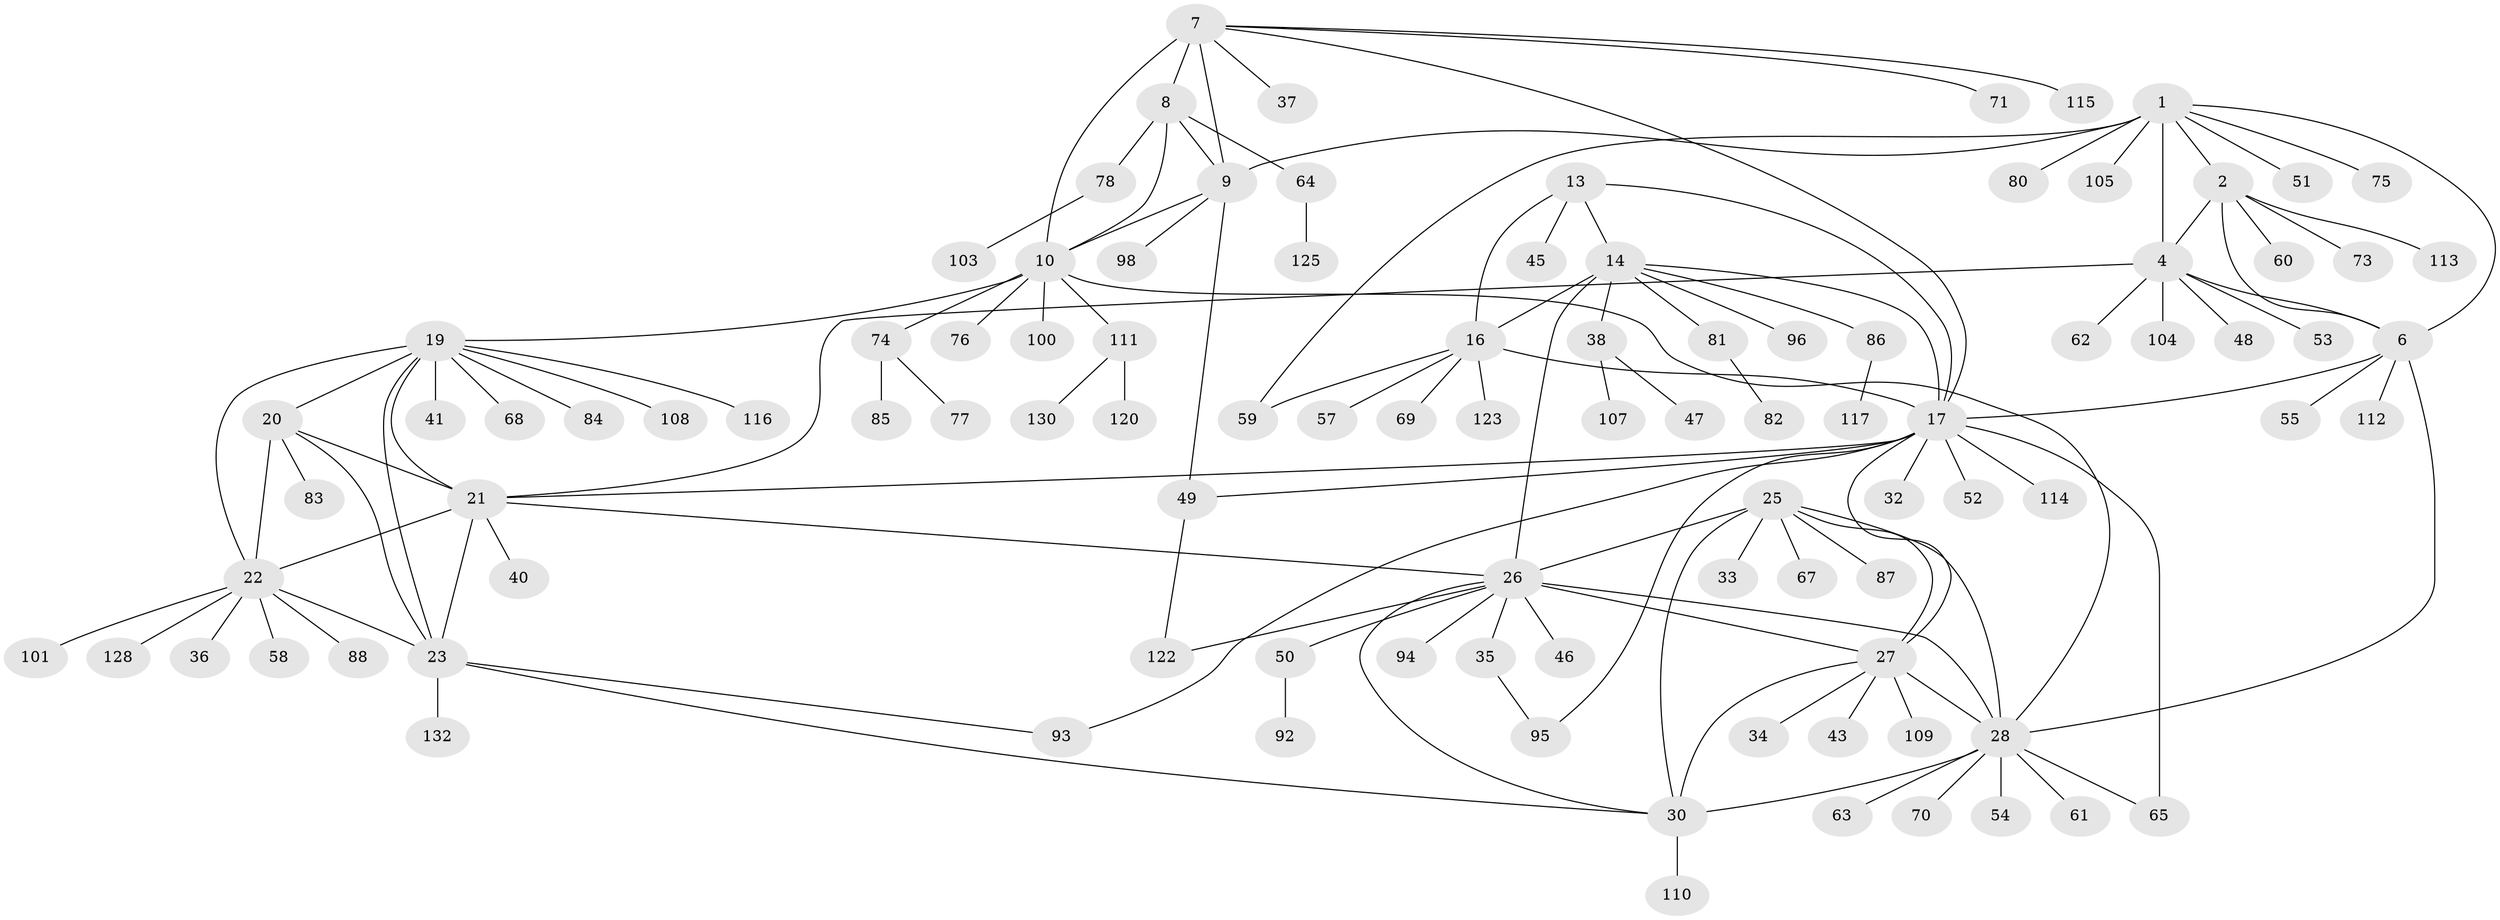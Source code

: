 // original degree distribution, {8: 0.06766917293233082, 9: 0.06015037593984962, 7: 0.045112781954887216, 6: 0.015037593984962405, 17: 0.007518796992481203, 12: 0.015037593984962405, 5: 0.007518796992481203, 10: 0.007518796992481203, 1: 0.556390977443609, 2: 0.18045112781954886, 3: 0.03007518796992481, 4: 0.007518796992481203}
// Generated by graph-tools (version 1.1) at 2025/11/02/27/25 16:11:31]
// undirected, 101 vertices, 135 edges
graph export_dot {
graph [start="1"]
  node [color=gray90,style=filled];
  1 [super="+3"];
  2 [super="+42"];
  4 [super="+5"];
  6 [super="+89"];
  7 [super="+11"];
  8 [super="+44"];
  9 [super="+131"];
  10 [super="+12"];
  13;
  14 [super="+15"];
  16 [super="+18"];
  17 [super="+72"];
  19 [super="+39"];
  20 [super="+31"];
  21 [super="+126"];
  22 [super="+24"];
  23 [super="+124"];
  25;
  26 [super="+66"];
  27 [super="+102"];
  28 [super="+29"];
  30 [super="+79"];
  32;
  33;
  34 [super="+129"];
  35 [super="+56"];
  36 [super="+106"];
  37;
  38;
  40;
  41 [super="+91"];
  43;
  45;
  46;
  47 [super="+133"];
  48;
  49 [super="+97"];
  50;
  51;
  52;
  53;
  54 [super="+127"];
  55;
  57;
  58 [super="+118"];
  59;
  60;
  61;
  62;
  63;
  64 [super="+99"];
  65;
  67;
  68;
  69;
  70;
  71;
  73 [super="+90"];
  74;
  75;
  76;
  77;
  78;
  80;
  81;
  82 [super="+119"];
  83;
  84;
  85;
  86;
  87;
  88;
  92;
  93;
  94;
  95;
  96;
  98;
  100;
  101;
  103;
  104;
  105;
  107 [super="+121"];
  108;
  109;
  110;
  111;
  112;
  113;
  114;
  115;
  116;
  117;
  120;
  122;
  123;
  125;
  128;
  130;
  132;
  1 -- 2 [weight=2];
  1 -- 4 [weight=4];
  1 -- 6 [weight=2];
  1 -- 9;
  1 -- 59;
  1 -- 75;
  1 -- 80;
  1 -- 51;
  1 -- 105;
  2 -- 4 [weight=2];
  2 -- 6;
  2 -- 60;
  2 -- 73;
  2 -- 113;
  4 -- 6 [weight=2];
  4 -- 48;
  4 -- 53;
  4 -- 62;
  4 -- 21;
  4 -- 104;
  6 -- 17;
  6 -- 55;
  6 -- 28;
  6 -- 112;
  7 -- 8 [weight=2];
  7 -- 9 [weight=2];
  7 -- 10 [weight=4];
  7 -- 37;
  7 -- 71;
  7 -- 17;
  7 -- 115;
  8 -- 9;
  8 -- 10 [weight=2];
  8 -- 64;
  8 -- 78;
  9 -- 10 [weight=2];
  9 -- 49;
  9 -- 98;
  10 -- 76;
  10 -- 100;
  10 -- 111;
  10 -- 28;
  10 -- 19;
  10 -- 74;
  13 -- 14 [weight=2];
  13 -- 16 [weight=2];
  13 -- 17;
  13 -- 45;
  14 -- 16 [weight=4];
  14 -- 17 [weight=2];
  14 -- 38;
  14 -- 81;
  14 -- 96;
  14 -- 86;
  14 -- 26;
  16 -- 17 [weight=2];
  16 -- 57;
  16 -- 59;
  16 -- 123;
  16 -- 69;
  17 -- 21;
  17 -- 32;
  17 -- 49;
  17 -- 52;
  17 -- 65;
  17 -- 93;
  17 -- 95;
  17 -- 114;
  17 -- 27;
  19 -- 20;
  19 -- 21;
  19 -- 22 [weight=2];
  19 -- 23;
  19 -- 41;
  19 -- 68;
  19 -- 84;
  19 -- 108;
  19 -- 116;
  20 -- 21;
  20 -- 22 [weight=2];
  20 -- 23;
  20 -- 83;
  21 -- 22 [weight=2];
  21 -- 23;
  21 -- 40;
  21 -- 26;
  22 -- 23 [weight=2];
  22 -- 128;
  22 -- 36;
  22 -- 101;
  22 -- 88;
  22 -- 58;
  23 -- 30;
  23 -- 93;
  23 -- 132;
  25 -- 26;
  25 -- 27;
  25 -- 28 [weight=2];
  25 -- 30;
  25 -- 33;
  25 -- 67;
  25 -- 87;
  26 -- 27;
  26 -- 28 [weight=2];
  26 -- 30;
  26 -- 35;
  26 -- 46;
  26 -- 50;
  26 -- 94;
  26 -- 122;
  27 -- 28 [weight=2];
  27 -- 30;
  27 -- 34;
  27 -- 43;
  27 -- 109;
  28 -- 30 [weight=2];
  28 -- 54;
  28 -- 63;
  28 -- 65;
  28 -- 70;
  28 -- 61;
  30 -- 110;
  35 -- 95;
  38 -- 47;
  38 -- 107;
  49 -- 122;
  50 -- 92;
  64 -- 125;
  74 -- 77;
  74 -- 85;
  78 -- 103;
  81 -- 82;
  86 -- 117;
  111 -- 120;
  111 -- 130;
}
